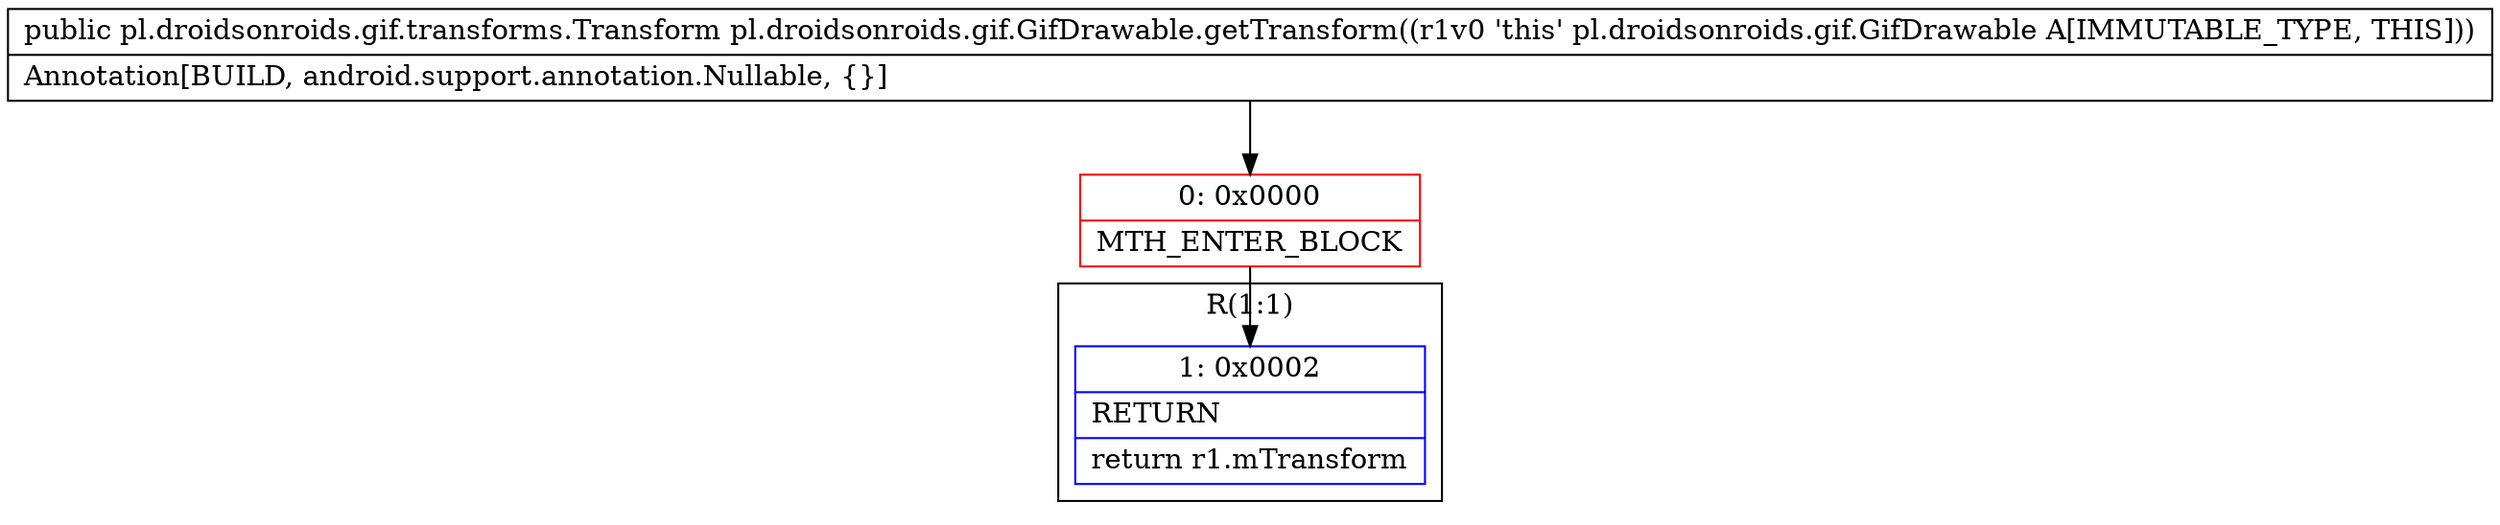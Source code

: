 digraph "CFG forpl.droidsonroids.gif.GifDrawable.getTransform()Lpl\/droidsonroids\/gif\/transforms\/Transform;" {
subgraph cluster_Region_597217500 {
label = "R(1:1)";
node [shape=record,color=blue];
Node_1 [shape=record,label="{1\:\ 0x0002|RETURN\l|return r1.mTransform\l}"];
}
Node_0 [shape=record,color=red,label="{0\:\ 0x0000|MTH_ENTER_BLOCK\l}"];
MethodNode[shape=record,label="{public pl.droidsonroids.gif.transforms.Transform pl.droidsonroids.gif.GifDrawable.getTransform((r1v0 'this' pl.droidsonroids.gif.GifDrawable A[IMMUTABLE_TYPE, THIS]))  | Annotation[BUILD, android.support.annotation.Nullable, \{\}]\l}"];
MethodNode -> Node_0;
Node_0 -> Node_1;
}

